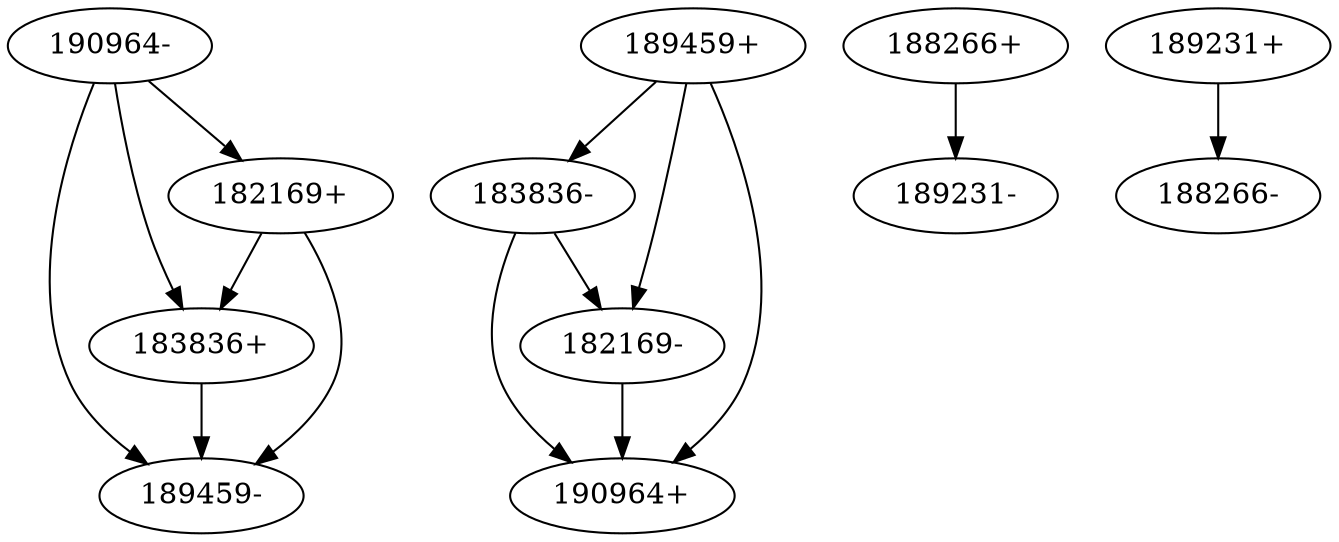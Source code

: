 digraph G {
graph [scaf_num=None]
"190964-" [l=36887]
"189459+" [l=21956]
"183836-" [l=13589]
"190964+" [l=36887]
"189231-" [l=49057]
"189459-" [l=21956]
"183836+" [l=13589]
"189231+" [l=49057]
"182169-" [l=17429]
"188266-" [l=33803]
"188266+" [l=33803]
"182169+" [l=17429]
"188266+" -> "189231-" [d=4578 e=100 n=9]
"189231+" -> "188266-" [d=4578 e=100 n=9]
"183836+" -> "189459-" [d=70 e=100 n=13]
"189459+" -> "183836-" [d=70 e=100 n=13]
"189459+" -> "182169-" [d=13909 e=100 n=6]
"189459+" -> "190964+" [d=32413 e=100 n=1]
"182169+" -> "189459-" [d=13909 e=100 n=6]
"182169+" -> "183836+" [d=432 e=100 n=23]
"190964-" -> "189459-" [d=32413 e=100 n=1]
"190964-" -> "183836+" [d=18931 e=100 n=2]
"190964-" -> "182169+" [d=1314 e=100 n=17]
"183836-" -> "182169-" [d=432 e=100 n=23]
"183836-" -> "190964+" [d=18931 e=100 n=2]
"182169-" -> "190964+" [d=1314 e=100 n=17]
}
